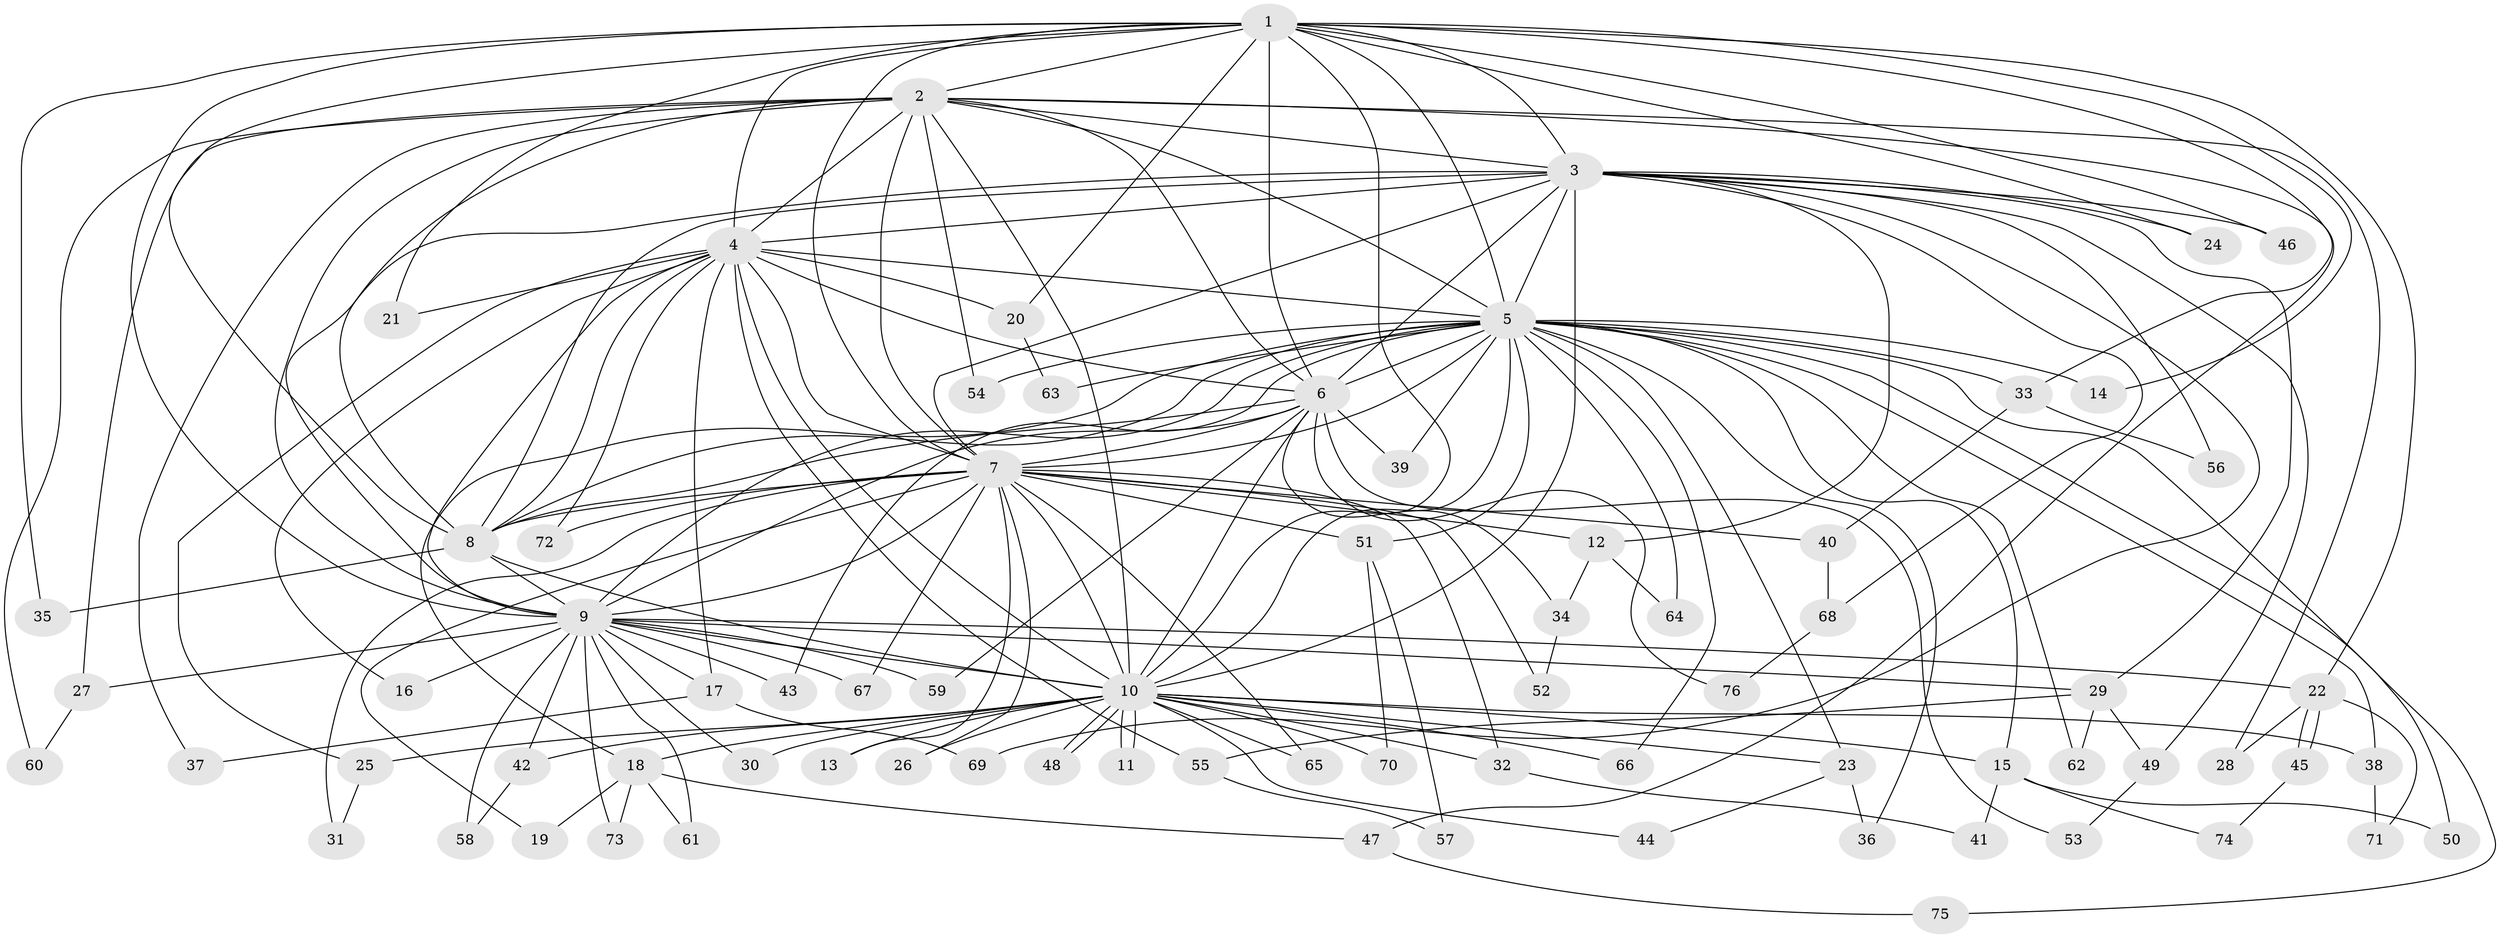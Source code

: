 // coarse degree distribution, {14: 0.018867924528301886, 9: 0.018867924528301886, 38: 0.018867924528301886, 2: 0.5283018867924528, 1: 0.18867924528301888, 3: 0.16981132075471697, 5: 0.018867924528301886, 4: 0.018867924528301886, 13: 0.018867924528301886}
// Generated by graph-tools (version 1.1) at 2025/47/03/04/25 21:47:22]
// undirected, 76 vertices, 177 edges
graph export_dot {
graph [start="1"]
  node [color=gray90,style=filled];
  1;
  2;
  3;
  4;
  5;
  6;
  7;
  8;
  9;
  10;
  11;
  12;
  13;
  14;
  15;
  16;
  17;
  18;
  19;
  20;
  21;
  22;
  23;
  24;
  25;
  26;
  27;
  28;
  29;
  30;
  31;
  32;
  33;
  34;
  35;
  36;
  37;
  38;
  39;
  40;
  41;
  42;
  43;
  44;
  45;
  46;
  47;
  48;
  49;
  50;
  51;
  52;
  53;
  54;
  55;
  56;
  57;
  58;
  59;
  60;
  61;
  62;
  63;
  64;
  65;
  66;
  67;
  68;
  69;
  70;
  71;
  72;
  73;
  74;
  75;
  76;
  1 -- 2;
  1 -- 3;
  1 -- 4;
  1 -- 5;
  1 -- 6;
  1 -- 7;
  1 -- 8;
  1 -- 9;
  1 -- 10;
  1 -- 14;
  1 -- 20;
  1 -- 21;
  1 -- 22;
  1 -- 24;
  1 -- 33;
  1 -- 35;
  1 -- 46;
  2 -- 3;
  2 -- 4;
  2 -- 5;
  2 -- 6;
  2 -- 7;
  2 -- 8;
  2 -- 9;
  2 -- 10;
  2 -- 27;
  2 -- 28;
  2 -- 37;
  2 -- 47;
  2 -- 54;
  2 -- 60;
  3 -- 4;
  3 -- 5;
  3 -- 6;
  3 -- 7;
  3 -- 8;
  3 -- 9;
  3 -- 10;
  3 -- 12;
  3 -- 24;
  3 -- 29;
  3 -- 46;
  3 -- 49;
  3 -- 56;
  3 -- 68;
  3 -- 69;
  4 -- 5;
  4 -- 6;
  4 -- 7;
  4 -- 8;
  4 -- 9;
  4 -- 10;
  4 -- 16;
  4 -- 17;
  4 -- 20;
  4 -- 21;
  4 -- 25;
  4 -- 55;
  4 -- 72;
  5 -- 6;
  5 -- 7;
  5 -- 8;
  5 -- 9;
  5 -- 10;
  5 -- 14;
  5 -- 15;
  5 -- 18;
  5 -- 23;
  5 -- 33;
  5 -- 36;
  5 -- 38;
  5 -- 39;
  5 -- 43;
  5 -- 50;
  5 -- 51;
  5 -- 54;
  5 -- 62;
  5 -- 63;
  5 -- 64;
  5 -- 66;
  5 -- 75;
  6 -- 7;
  6 -- 8;
  6 -- 9;
  6 -- 10;
  6 -- 34;
  6 -- 39;
  6 -- 53;
  6 -- 59;
  6 -- 76;
  7 -- 8;
  7 -- 9;
  7 -- 10;
  7 -- 12;
  7 -- 13;
  7 -- 19;
  7 -- 26;
  7 -- 31;
  7 -- 32;
  7 -- 40;
  7 -- 51;
  7 -- 52;
  7 -- 65;
  7 -- 67;
  7 -- 72;
  8 -- 9;
  8 -- 10;
  8 -- 35;
  9 -- 10;
  9 -- 16;
  9 -- 17;
  9 -- 22;
  9 -- 27;
  9 -- 29;
  9 -- 30;
  9 -- 42;
  9 -- 43;
  9 -- 58;
  9 -- 59;
  9 -- 61;
  9 -- 67;
  9 -- 73;
  10 -- 11;
  10 -- 11;
  10 -- 13;
  10 -- 15;
  10 -- 18;
  10 -- 23;
  10 -- 25;
  10 -- 26;
  10 -- 30;
  10 -- 32;
  10 -- 38;
  10 -- 42;
  10 -- 44;
  10 -- 48;
  10 -- 48;
  10 -- 65;
  10 -- 66;
  10 -- 70;
  12 -- 34;
  12 -- 64;
  15 -- 41;
  15 -- 50;
  15 -- 74;
  17 -- 37;
  17 -- 69;
  18 -- 19;
  18 -- 47;
  18 -- 61;
  18 -- 73;
  20 -- 63;
  22 -- 28;
  22 -- 45;
  22 -- 45;
  22 -- 71;
  23 -- 36;
  23 -- 44;
  25 -- 31;
  27 -- 60;
  29 -- 49;
  29 -- 55;
  29 -- 62;
  32 -- 41;
  33 -- 40;
  33 -- 56;
  34 -- 52;
  38 -- 71;
  40 -- 68;
  42 -- 58;
  45 -- 74;
  47 -- 75;
  49 -- 53;
  51 -- 57;
  51 -- 70;
  55 -- 57;
  68 -- 76;
}

